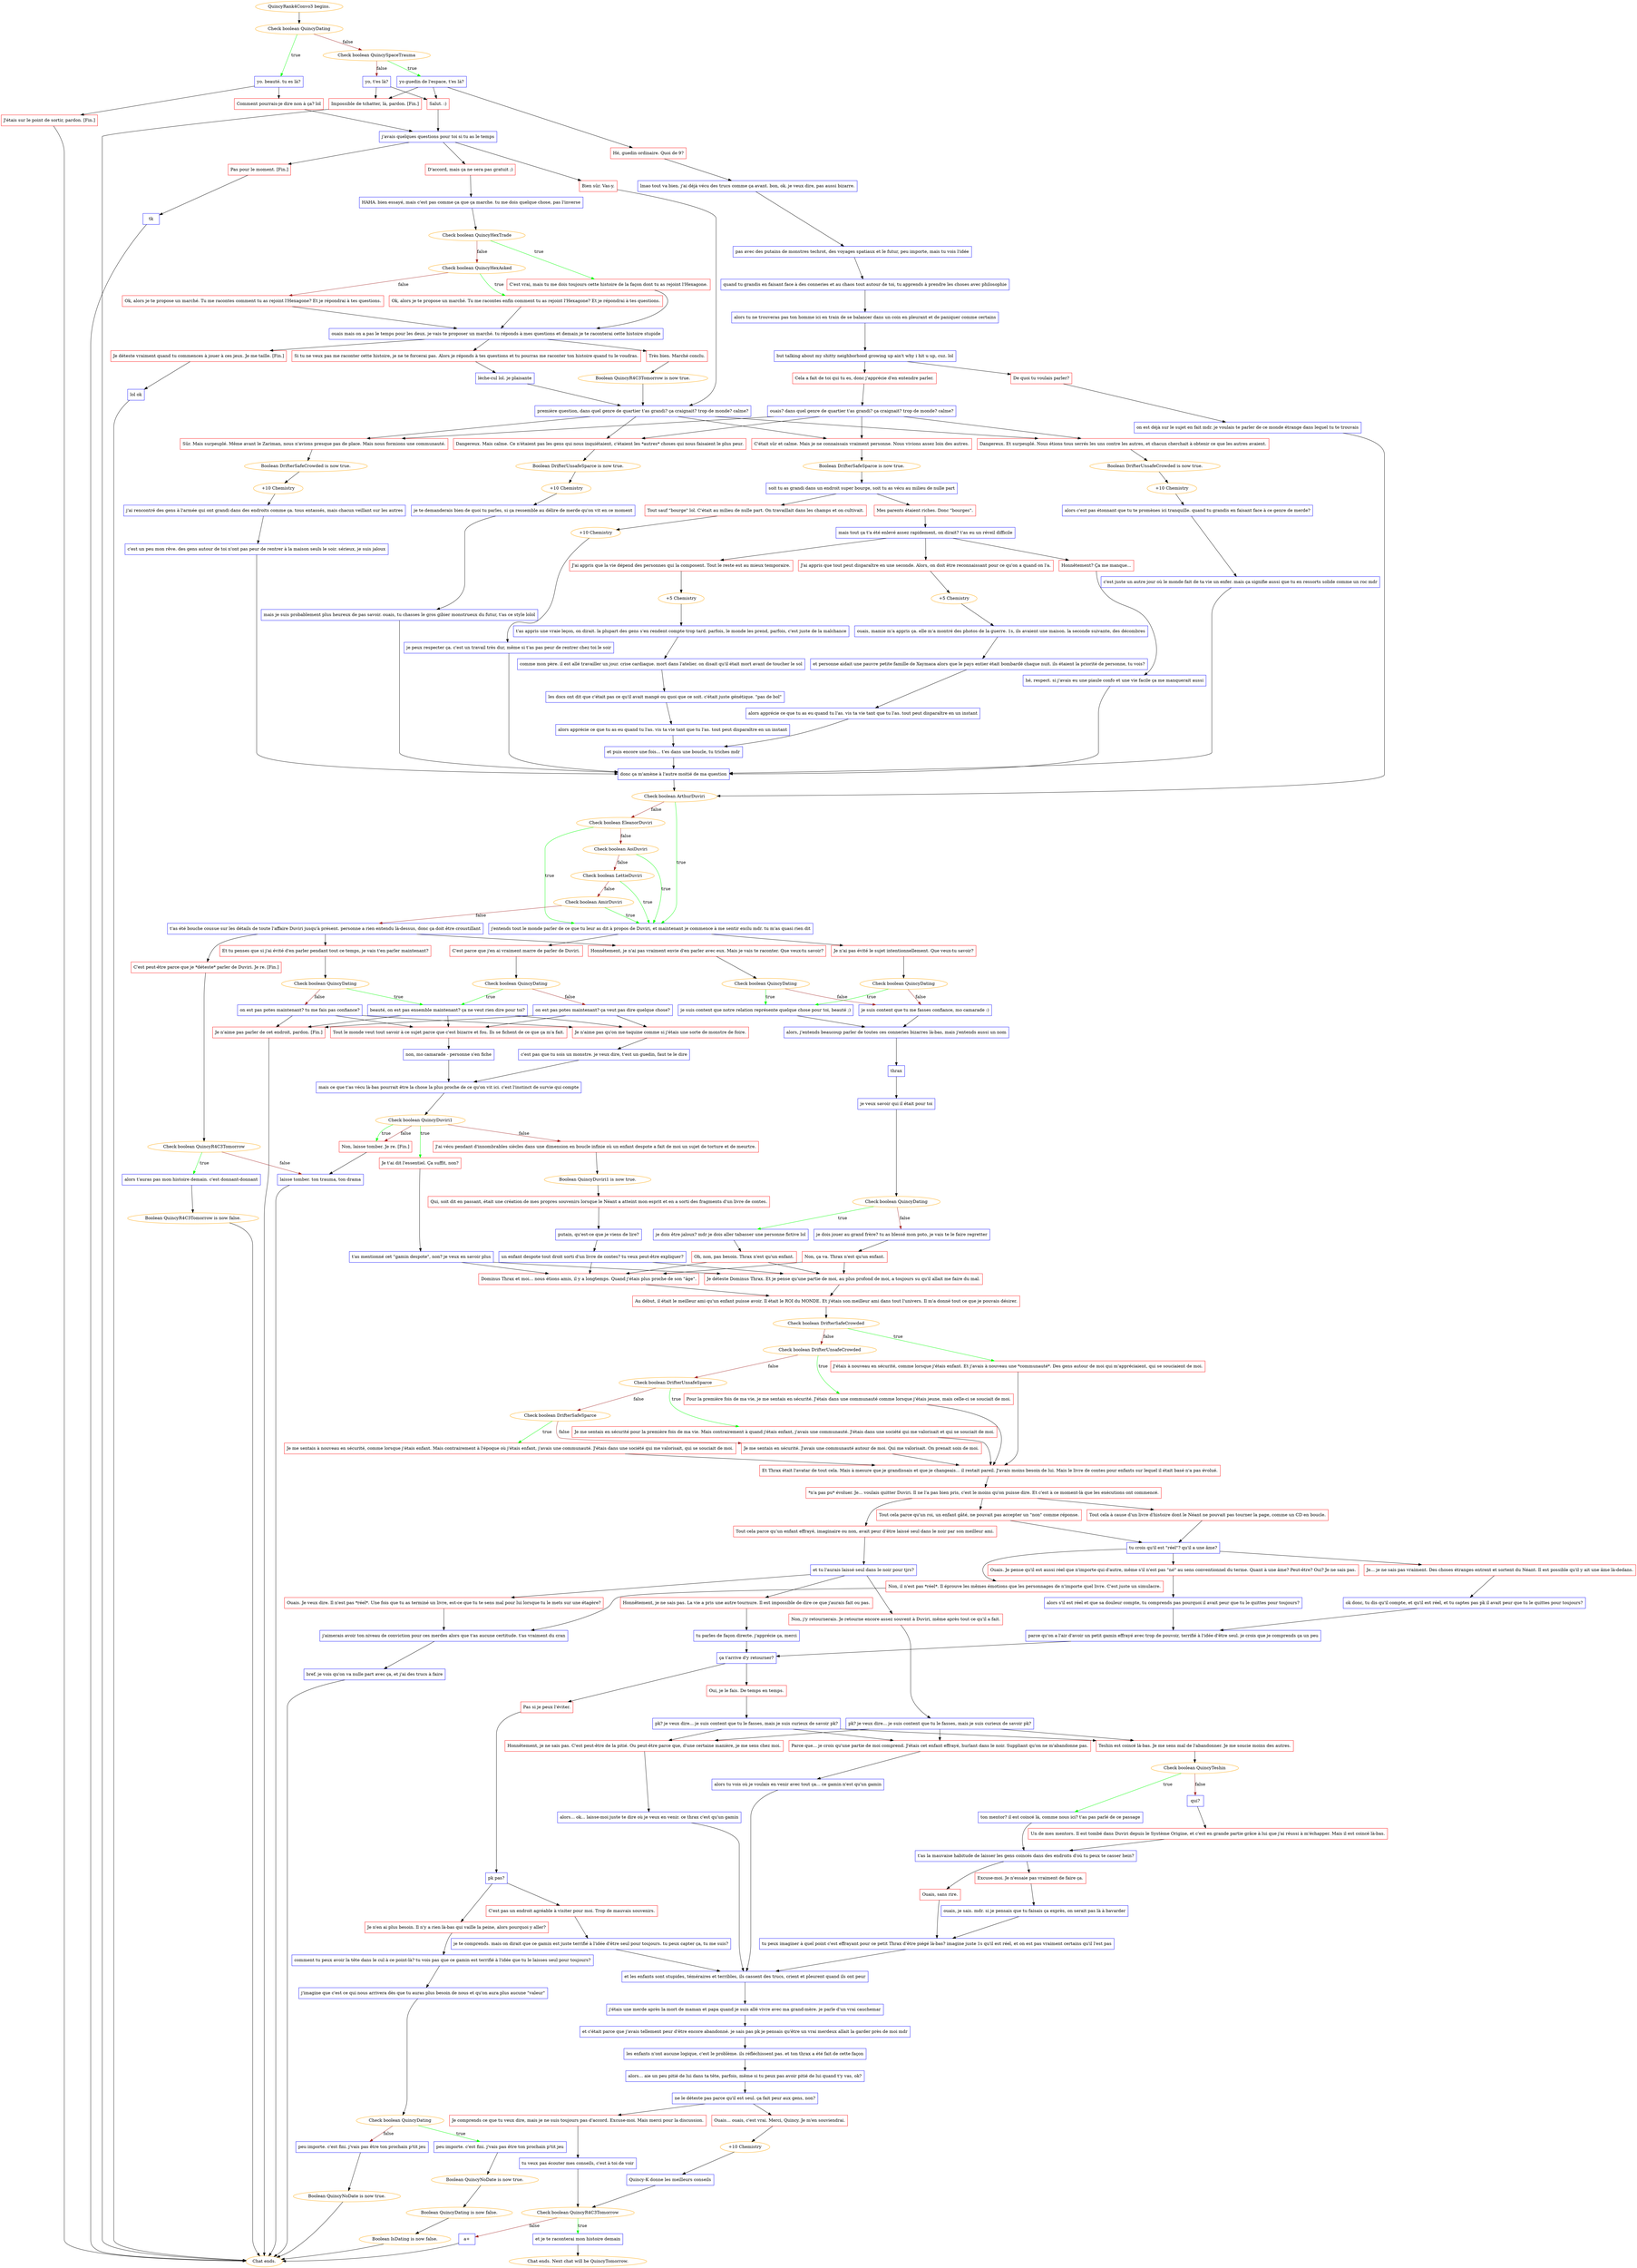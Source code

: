 digraph {
	"QuincyRank4Convo3 begins." [color=orange];
		"QuincyRank4Convo3 begins." -> j1110621203;
	j1110621203 [label="Check boolean QuincyDating",color=orange];
		j1110621203 -> j1518692019 [label=true,color=green];
		j1110621203 -> j1696378742 [label=false,color=brown];
	j1518692019 [label="yo. beauté. tu es là?",shape=box,color=blue];
		j1518692019 -> j3055507633;
		j1518692019 -> j904243316;
	j1696378742 [label="Check boolean QuincySpaceTrauma",color=orange];
		j1696378742 -> j1532797087 [label=true,color=green];
		j1696378742 -> j2831636008 [label=false,color=brown];
	j3055507633 [label="Comment pourrais-je dire non à ça? lol",shape=box,color=red];
		j3055507633 -> j3963693502;
	j904243316 [label="J'étais sur le point de sortir, pardon. [Fin.]",shape=box,color=red];
		j904243316 -> "Chat ends.";
	j1532797087 [label="yo guedin de l'espace, t'es là?",shape=box,color=blue];
		j1532797087 -> j2216526496;
		j1532797087 -> j2601069463;
		j1532797087 -> j588225590;
	j2831636008 [label="yo, t'es là?",shape=box,color=blue];
		j2831636008 -> j2601069463;
		j2831636008 -> j588225590;
	j3963693502 [label="j'avais quelques questions pour toi si tu as le temps",shape=box,color=blue];
		j3963693502 -> j907771746;
		j3963693502 -> j1975906803;
		j3963693502 -> j3763914619;
	"Chat ends." [color=orange];
	j2216526496 [label="Hé, guedin ordinaire. Quoi de 9?",shape=box,color=red];
		j2216526496 -> j3031683928;
	j2601069463 [label="Salut. :)",shape=box,color=red];
		j2601069463 -> j3963693502;
	j588225590 [label="Impossible de tchatter, là, pardon. [Fin.]",shape=box,color=red];
		j588225590 -> "Chat ends.";
	j907771746 [label="Bien sûr. Vas-y.",shape=box,color=red];
		j907771746 -> j3043433749;
	j1975906803 [label="D'accord, mais ça ne sera pas gratuit ;)",shape=box,color=red];
		j1975906803 -> j531398857;
	j3763914619 [label="Pas pour le moment. [Fin.]",shape=box,color=red];
		j3763914619 -> j661184313;
	j3031683928 [label="lmao tout va bien. j'ai déjà vécu des trucs comme ça avant. bon, ok. je veux dire, pas aussi bizarre.",shape=box,color=blue];
		j3031683928 -> j1646582225;
	j3043433749 [label="première question, dans quel genre de quartier t'as grandi? ça craignait? trop de monde? calme?",shape=box,color=blue];
		j3043433749 -> j1827242741;
		j3043433749 -> j3327976788;
		j3043433749 -> j2139777630;
		j3043433749 -> j2399882910;
	j531398857 [label="HAHA. bien essayé, mais c'est pas comme ça que ça marche. tu me dois quelque chose, pas l'inverse",shape=box,color=blue];
		j531398857 -> j3044209487;
	j661184313 [label="tk",shape=box,color=blue];
		j661184313 -> "Chat ends.";
	j1646582225 [label="pas avec des putains de monstres techrot, des voyages spatiaux et le futur, peu importe, mais tu vois l'idée",shape=box,color=blue];
		j1646582225 -> j921439824;
	j1827242741 [label="Sûr. Mais surpeuplé. Même avant le Zariman, nous n'avions presque pas de place. Mais nous formions une communauté.",shape=box,color=red];
		j1827242741 -> j3254354845;
	j3327976788 [label="Dangereux. Et surpeuplé. Nous étions tous serrés les uns contre les autres, et chacun cherchait à obtenir ce que les autres avaient.",shape=box,color=red];
		j3327976788 -> j1539824514;
	j2139777630 [label="Dangereux. Mais calme. Ce n'étaient pas les gens qui nous inquiétaient, c'étaient les *autres* choses qui nous faisaient le plus peur.",shape=box,color=red];
		j2139777630 -> j390646581;
	j2399882910 [label="C'était sûr et calme. Mais je ne connaissais vraiment personne. Nous vivions assez loin des autres.",shape=box,color=red];
		j2399882910 -> j4098132848;
	j3044209487 [label="Check boolean QuincyHexTrade",color=orange];
		j3044209487 -> j2039327236 [label=true,color=green];
		j3044209487 -> j2949866697 [label=false,color=brown];
	j921439824 [label="quand tu grandis en faisant face à des conneries et au chaos tout autour de toi, tu apprends à prendre les choses avec philosophie",shape=box,color=blue];
		j921439824 -> j1879345544;
	j3254354845 [label="Boolean DrifterSafeCrowded is now true.",color=orange];
		j3254354845 -> j1060688635;
	j1539824514 [label="Boolean DrifterUnsafeCrowded is now true.",color=orange];
		j1539824514 -> j502878605;
	j390646581 [label="Boolean DrifterUnsafeSparce is now true.",color=orange];
		j390646581 -> j683282608;
	j4098132848 [label="Boolean DrifterSafeSparce is now true.",color=orange];
		j4098132848 -> j1716855781;
	j2039327236 [label="C'est vrai, mais tu me dois toujours cette histoire de la façon dont tu as rejoint l'Hexagone.",shape=box,color=red];
		j2039327236 -> j3966757041;
	j2949866697 [label="Check boolean QuincyHexAsked",color=orange];
		j2949866697 -> j3385239898 [label=true,color=green];
		j2949866697 -> j1287980690 [label=false,color=brown];
	j1879345544 [label="alors tu ne trouveras pas ton homme ici en train de se balancer dans un coin en pleurant et de paniquer comme certains",shape=box,color=blue];
		j1879345544 -> j3789167958;
	j1060688635 [label="+10 Chemistry",color=orange];
		j1060688635 -> j694950728;
	j502878605 [label="+10 Chemistry",color=orange];
		j502878605 -> j2912881614;
	j683282608 [label="+10 Chemistry",color=orange];
		j683282608 -> j1691530677;
	j1716855781 [label="soit tu as grandi dans un endroit super bourge, soit tu as vécu au milieu de nulle part",shape=box,color=blue];
		j1716855781 -> j632577462;
		j1716855781 -> j661418259;
	j3966757041 [label="ouais mais on a pas le temps pour les deux. je vais te proposer un marché. tu réponds à mes questions et demain je te raconterai cette histoire stupide",shape=box,color=blue];
		j3966757041 -> j3883796330;
		j3966757041 -> j2739019569;
		j3966757041 -> j337710635;
	j3385239898 [label="Ok, alors je te propose un marché. Tu me racontes enfin comment tu as rejoint l'Hexagone? Et je répondrai à tes questions.",shape=box,color=red];
		j3385239898 -> j3966757041;
	j1287980690 [label="Ok, alors je te propose un marché. Tu me racontes comment tu as rejoint l'Hexagone? Et je répondrai à tes questions.",shape=box,color=red];
		j1287980690 -> j3966757041;
	j3789167958 [label="but talking about my shitty neighborhood growing up ain't why i hit u up, cuz. lol",shape=box,color=blue];
		j3789167958 -> j836338807;
		j3789167958 -> j2970101784;
	j694950728 [label="j'ai rencontré des gens à l'armée qui ont grandi dans des endroits comme ça. tous entassés, mais chacun veillant sur les autres",shape=box,color=blue];
		j694950728 -> j4149951461;
	j2912881614 [label="alors c'est pas étonnant que tu te promènes ici tranquille. quand tu grandis en faisant face à ce genre de merde?",shape=box,color=blue];
		j2912881614 -> j3458690887;
	j1691530677 [label="je te demanderais bien de quoi tu parles, si ça ressemble au délire de merde qu'on vit en ce moment",shape=box,color=blue];
		j1691530677 -> j4013793975;
	j632577462 [label="Tout sauf \"bourge\" lol. C'était au milieu de nulle part. On travaillait dans les champs et on cultivait.",shape=box,color=red];
		j632577462 -> j605180791;
	j661418259 [label="Mes parents étaient riches. Donc \"bourges\".",shape=box,color=red];
		j661418259 -> j1297651910;
	j3883796330 [label="Très bien. Marché conclu.",shape=box,color=red];
		j3883796330 -> j18641072;
	j2739019569 [label="Si tu ne veux pas me raconter cette histoire, je ne te forcerai pas. Alors je réponds à tes questions et tu pourras me raconter ton histoire quand tu le voudras.",shape=box,color=red];
		j2739019569 -> j1960619882;
	j337710635 [label="Je déteste vraiment quand tu commences à jouer à ces jeux. Je me taille. [Fin.]",shape=box,color=red];
		j337710635 -> j961741868;
	j836338807 [label="De quoi tu voulais parler?",shape=box,color=red];
		j836338807 -> j4026565728;
	j2970101784 [label="Cela a fait de toi qui tu es, donc j'apprécie d'en entendre parler.",shape=box,color=red];
		j2970101784 -> j479232638;
	j4149951461 [label="c'est un peu mon rêve. des gens autour de toi n'ont pas peur de rentrer à la maison seuls le soir. sérieux, je suis jaloux",shape=box,color=blue];
		j4149951461 -> j1411403390;
	j3458690887 [label="c'est juste un autre jour où le monde fait de ta vie un enfer. mais ça signifie aussi que tu en ressorts solide comme un roc mdr",shape=box,color=blue];
		j3458690887 -> j1411403390;
	j4013793975 [label="mais je suis probablement plus heureux de pas savoir. ouais, tu chasses le gros gibier monstrueux du futur, t'as ce style lolol",shape=box,color=blue];
		j4013793975 -> j1411403390;
	j605180791 [label="+10 Chemistry",color=orange];
		j605180791 -> j1848640956;
	j1297651910 [label="mais tout ça t'a été enlevé assez rapidement, on dirait? t'as eu un réveil difficile",shape=box,color=blue];
		j1297651910 -> j1403119876;
		j1297651910 -> j3775390122;
		j1297651910 -> j3263588885;
	j18641072 [label="Boolean QuincyR4C3Tomorrow is now true.",color=orange];
		j18641072 -> j3043433749;
	j1960619882 [label="lèche-cul lol. je plaisante",shape=box,color=blue];
		j1960619882 -> j3043433749;
	j961741868 [label="lol ok",shape=box,color=blue];
		j961741868 -> "Chat ends.";
	j4026565728 [label="on est déjà sur le sujet en fait mdr. je voulais te parler de ce monde étrange dans lequel tu te trouvais",shape=box,color=blue];
		j4026565728 -> j3208860544;
	j479232638 [label="ouais? dans quel genre de quartier t'as grandi? ça craignait? trop de monde? calme?",shape=box,color=blue];
		j479232638 -> j1827242741;
		j479232638 -> j3327976788;
		j479232638 -> j2139777630;
		j479232638 -> j2399882910;
	j1411403390 [label="donc ça m'amène à l'autre moitié de ma question",shape=box,color=blue];
		j1411403390 -> j3208860544;
	j1848640956 [label="je peux respecter ça. c'est un travail très dur, même si t'as pas peur de rentrer chez toi le soir",shape=box,color=blue];
		j1848640956 -> j1411403390;
	j1403119876 [label="Honnêtement? Ça me manque...",shape=box,color=red];
		j1403119876 -> j3582415744;
	j3775390122 [label="J'ai appris que tout peut disparaître en une seconde. Alors, on doit être reconnaissant pour ce qu'on a quand on l'a.",shape=box,color=red];
		j3775390122 -> j3283647375;
	j3263588885 [label="J'ai appris que la vie dépend des personnes qui la composent. Tout le reste est au mieux temporaire.",shape=box,color=red];
		j3263588885 -> j1611804581;
	j3208860544 [label="Check boolean ArthurDuviri",color=orange];
		j3208860544 -> j895296375 [label=true,color=green];
		j3208860544 -> j2662897944 [label=false,color=brown];
	j3582415744 [label="hé, respect. si j'avais eu une piaule confo et une vie facile ça me manquerait aussi",shape=box,color=blue];
		j3582415744 -> j1411403390;
	j3283647375 [label="+5 Chemistry",color=orange];
		j3283647375 -> j2391306948;
	j1611804581 [label="+5 Chemistry",color=orange];
		j1611804581 -> j1207329495;
	j895296375 [label="j'entends tout le monde parler de ce que tu leur as dit à propos de Duviri, et maintenant je commence à me sentir exclu mdr. tu m'as quasi rien dit",shape=box,color=blue];
		j895296375 -> j1265782573;
		j895296375 -> j2853114902;
	j2662897944 [label="Check boolean EleanorDuviri",color=orange];
		j2662897944 -> j895296375 [label=true,color=green];
		j2662897944 -> j1761927700 [label=false,color=brown];
	j2391306948 [label="ouais, mamie m'a appris ça. elle m'a montré des photos de la guerre. 1s, ils avaient une maison. la seconde suivante, des décombres",shape=box,color=blue];
		j2391306948 -> j3883446263;
	j1207329495 [label="t'as appris une vraie leçon, on dirait. la plupart des gens s'en rendent compte trop tard. parfois, le monde les prend, parfois, c'est juste de la malchance",shape=box,color=blue];
		j1207329495 -> j3762178634;
	j1265782573 [label="Je n'ai pas évité le sujet intentionnellement. Que veux-tu savoir?",shape=box,color=red];
		j1265782573 -> j4028258358;
	j2853114902 [label="C'est parce que j'en ai vraiment marre de parler de Duviri.",shape=box,color=red];
		j2853114902 -> j3251882892;
	j1761927700 [label="Check boolean AoiDuviri",color=orange];
		j1761927700 -> j895296375 [label=true,color=green];
		j1761927700 -> j2107879448 [label=false,color=brown];
	j3883446263 [label="et personne aidait une pauvre petite famille de Xaymaca alors que le pays entier était bombardé chaque nuit. ils étaient la priorité de personne, tu vois?",shape=box,color=blue];
		j3883446263 -> j4199413037;
	j3762178634 [label="comme mon père. il est allé travailler un jour. crise cardiaque. mort dans l'atelier. on disait qu'il était mort avant de toucher le sol",shape=box,color=blue];
		j3762178634 -> j2942722835;
	j4028258358 [label="Check boolean QuincyDating",color=orange];
		j4028258358 -> j2901379791 [label=true,color=green];
		j4028258358 -> j3871501378 [label=false,color=brown];
	j3251882892 [label="Check boolean QuincyDating",color=orange];
		j3251882892 -> j3617647600 [label=true,color=green];
		j3251882892 -> j1656212623 [label=false,color=brown];
	j2107879448 [label="Check boolean LettieDuviri",color=orange];
		j2107879448 -> j895296375 [label=true,color=green];
		j2107879448 -> j22861446 [label=false,color=brown];
	j4199413037 [label="alors apprécie ce que tu as eu quand tu l'as. vis ta vie tant que tu l'as. tout peut disparaître en un instant",shape=box,color=blue];
		j4199413037 -> j1647353689;
	j2942722835 [label="les docs ont dit que c'était pas ce qu'il avait mangé ou quoi que ce soit. c'était juste génétique. \"pas de bol\"",shape=box,color=blue];
		j2942722835 -> j336996541;
	j2901379791 [label="je suis content que notre relation représente quelque chose pour toi, beauté ;)",shape=box,color=blue];
		j2901379791 -> j3838921083;
	j3871501378 [label="je suis content que tu me fasses confiance, mo camarade :)",shape=box,color=blue];
		j3871501378 -> j3838921083;
	j3617647600 [label="beauté, on est pas ensemble maintenant? ça ne veut rien dire pour toi?",shape=box,color=blue];
		j3617647600 -> j3446819103;
		j3617647600 -> j78646484;
		j3617647600 -> j3917144771;
	j1656212623 [label="on est pas potes maintenant? ça veut pas dire quelque chose?",shape=box,color=blue];
		j1656212623 -> j3446819103;
		j1656212623 -> j78646484;
		j1656212623 -> j3917144771;
	j22861446 [label="Check boolean AmirDuviri",color=orange];
		j22861446 -> j895296375 [label=true,color=green];
		j22861446 -> j4280688215 [label=false,color=brown];
	j1647353689 [label="et puis encore une fois... t'es dans une boucle, tu triches mdr",shape=box,color=blue];
		j1647353689 -> j1411403390;
	j336996541 [label="alors apprécie ce que tu as eu quand tu l'as. vis ta vie tant que tu l'as. tout peut disparaître en un instant",shape=box,color=blue];
		j336996541 -> j1647353689;
	j3838921083 [label="alors, j'entends beaucoup parler de toutes ces conneries bizarres là-bas, mais j'entends aussi un nom",shape=box,color=blue];
		j3838921083 -> j3289834737;
	j3446819103 [label="Tout le monde veut tout savoir à ce sujet parce que c'est bizarre et fou. Ils se fichent de ce que ça m'a fait.",shape=box,color=red];
		j3446819103 -> j543079231;
	j78646484 [label="Je n'aime pas qu'on me taquine comme si j'étais une sorte de monstre de foire.",shape=box,color=red];
		j78646484 -> j3883563589;
	j3917144771 [label="Je n'aime pas parler de cet endroit, pardon. [Fin.]",shape=box,color=red];
		j3917144771 -> "Chat ends.";
	j4280688215 [label="t'as été bouche cousue sur les détails de toute l'affaire Duviri jusqu'à présent. personne a rien entendu là-dessus, donc ça doit être croustillant",shape=box,color=blue];
		j4280688215 -> j3888924896;
		j4280688215 -> j3682545788;
		j4280688215 -> j1518625908;
	j3289834737 [label="thrax",shape=box,color=blue];
		j3289834737 -> j1425171513;
	j543079231 [label="non, mo camarade - personne s'en fiche",shape=box,color=blue];
		j543079231 -> j4054205945;
	j3883563589 [label="c'est pas que tu sois un monstre. je veux dire, t'est un guedin, faut te le dire",shape=box,color=blue];
		j3883563589 -> j4054205945;
	j3888924896 [label="Honnêtement, je n'ai pas vraiment envie d'en parler avec eux. Mais je vais te raconter. Que veux-tu savoir?",shape=box,color=red];
		j3888924896 -> j4054018249;
	j3682545788 [label="Et tu penses que si j'ai évité d'en parler pendant tout ce temps, je vais t'en parler maintenant?",shape=box,color=red];
		j3682545788 -> j980219118;
	j1518625908 [label="C'est peut-être parce que je *déteste* parler de Duviri. Je re. [Fin.]",shape=box,color=red];
		j1518625908 -> j1924226695;
	j1425171513 [label="je veux savoir qui il était pour toi",shape=box,color=blue];
		j1425171513 -> j3202204897;
	j4054205945 [label="mais ce que t'as vécu là-bas pourrait être la chose la plus proche de ce qu'on vit ici. c'est l'instinct de survie qui compte",shape=box,color=blue];
		j4054205945 -> j1122336832;
	j4054018249 [label="Check boolean QuincyDating",color=orange];
		j4054018249 -> j2901379791 [label=true,color=green];
		j4054018249 -> j3871501378 [label=false,color=brown];
	j980219118 [label="Check boolean QuincyDating",color=orange];
		j980219118 -> j3617647600 [label=true,color=green];
		j980219118 -> j3237881202 [label=false,color=brown];
	j1924226695 [label="Check boolean QuincyR4C3Tomorrow",color=orange];
		j1924226695 -> j2438868804 [label=true,color=green];
		j1924226695 -> j1326961376 [label=false,color=brown];
	j3202204897 [label="Check boolean QuincyDating",color=orange];
		j3202204897 -> j4078176720 [label=true,color=green];
		j3202204897 -> j1550567183 [label=false,color=brown];
	j1122336832 [label="Check boolean QuincyDuviri1",color=orange];
		j1122336832 -> j2499421710 [label=true,color=green];
		j1122336832 -> j1635806733 [label=true,color=green];
		j1122336832 -> j2928100555 [label=false,color=brown];
		j1122336832 -> j1635806733 [label=false,color=brown];
	j3237881202 [label="on est pas potes maintenant? tu me fais pas confiance?",shape=box,color=blue];
		j3237881202 -> j3446819103;
		j3237881202 -> j78646484;
		j3237881202 -> j3917144771;
	j2438868804 [label="alors t'auras pas mon histoire demain. c'est donnant-donnant",shape=box,color=blue];
		j2438868804 -> j6393619;
	j1326961376 [label="laisse tomber. ton trauma, ton drama",shape=box,color=blue];
		j1326961376 -> "Chat ends.";
	j4078176720 [label="je dois être jaloux? mdr je dois aller tabasser une personne fictive lol",shape=box,color=blue];
		j4078176720 -> j4162423211;
	j1550567183 [label="je dois jouer au grand frère? tu as blessé mon poto, je vais te le faire regretter",shape=box,color=blue];
		j1550567183 -> j487879644;
	j2499421710 [label="Je t'ai dit l'essentiel. Ça suffit, non?",shape=box,color=red];
		j2499421710 -> j2076646252;
	j1635806733 [label="Non, laisse tomber. Je re. [Fin.]",shape=box,color=red];
		j1635806733 -> j1326961376;
	j2928100555 [label="J'ai vécu pendant d'innombrables siècles dans une dimension en boucle infinie où un enfant despote a fait de moi un sujet de torture et de meurtre.",shape=box,color=red];
		j2928100555 -> j834176827;
	j6393619 [label="Boolean QuincyR4C3Tomorrow is now false.",color=orange];
		j6393619 -> "Chat ends.";
	j4162423211 [label="Oh, non, pas besoin. Thrax n'est qu'un enfant.",shape=box,color=red];
		j4162423211 -> j2076878684;
		j4162423211 -> j2018556187;
	j487879644 [label="Non, ça va. Thrax n'est qu'un enfant.",shape=box,color=red];
		j487879644 -> j2018556187;
		j487879644 -> j2076878684;
	j2076646252 [label="t'as mentionné cet \"gamin despote\", non? je veux en savoir plus",shape=box,color=blue];
		j2076646252 -> j2018556187;
		j2076646252 -> j2076878684;
	j834176827 [label="Boolean QuincyDuviri1 is now true.",color=orange];
		j834176827 -> j1354757047;
	j2076878684 [label="Je déteste Dominus Thrax. Et je pense qu'une partie de moi, au plus profond de moi, a toujours su qu'il allait me faire du mal.",shape=box,color=red];
		j2076878684 -> j1650957999;
	j2018556187 [label="Dominus Thrax et moi... nous étions amis, il y a longtemps. Quand j'étais plus proche de son \"âge\".",shape=box,color=red];
		j2018556187 -> j1650957999;
	j1354757047 [label="Qui, soit dit en passant, était une création de mes propres souvenirs lorsque le Néant a atteint mon esprit et en a sorti des fragments d'un livre de contes.",shape=box,color=red];
		j1354757047 -> j1948921766;
	j1650957999 [label="Au début, il était le meilleur ami qu'un enfant puisse avoir. Il était le ROI du MONDE. Et j'étais son meilleur ami dans tout l'univers. Il m'a donné tout ce que je pouvais désirer.",shape=box,color=red];
		j1650957999 -> j2715939018;
	j1948921766 [label="putain, qu'est-ce que je viens de lire?",shape=box,color=blue];
		j1948921766 -> j2387694910;
	j2715939018 [label="Check boolean DrifterSafeCrowded",color=orange];
		j2715939018 -> j825376132 [label=true,color=green];
		j2715939018 -> j1465014573 [label=false,color=brown];
	j2387694910 [label="un enfant despote tout droit sorti d'un livre de contes? tu veux peut-être expliquer?",shape=box,color=blue];
		j2387694910 -> j2018556187;
		j2387694910 -> j2076878684;
	j825376132 [label="J'étais à nouveau en sécurité, comme lorsque j'étais enfant. Et j'avais à nouveau une *communauté*. Des gens autour de moi qui m'appréciaient, qui se souciaient de moi.",shape=box,color=red];
		j825376132 -> j3837085653;
	j1465014573 [label="Check boolean DrifterUnsafeCrowded",color=orange];
		j1465014573 -> j1959147898 [label=true,color=green];
		j1465014573 -> j2277290406 [label=false,color=brown];
	j3837085653 [label="Et Thrax était l'avatar de tout cela. Mais à mesure que je grandissais et que je changeais... il restait pareil. J'avais moins besoin de lui. Mais le livre de contes pour enfants sur lequel il était basé n'a pas évolué.",shape=box,color=red];
		j3837085653 -> j129224272;
	j1959147898 [label="Pour la première fois de ma vie, je me sentais en sécurité. J'étais dans une communauté comme lorsque j'étais jeune, mais celle-ci se souciait de moi.",shape=box,color=red];
		j1959147898 -> j3837085653;
	j2277290406 [label="Check boolean DrifterUnsafeSparce",color=orange];
		j2277290406 -> j4207632249 [label=true,color=green];
		j2277290406 -> j3538777462 [label=false,color=brown];
	j129224272 [label="*n'a pas pu* évoluer. Je... voulais quitter Duviri. Il ne l'a pas bien pris, c'est le moins qu'on puisse dire. Et c'est à ce moment-là que les exécutions ont commencé.",shape=box,color=red];
		j129224272 -> j3122737555;
		j129224272 -> j1950515557;
		j129224272 -> j3204202674;
	j4207632249 [label="Je me sentais en sécurité pour la première fois de ma vie. Mais contrairement à quand j'étais enfant, j'avais une communauté. J'étais dans une société qui me valorisait et qui se souciait de moi.",shape=box,color=red];
		j4207632249 -> j3837085653;
	j3538777462 [label="Check boolean DrifterSafeSparce",color=orange];
		j3538777462 -> j1744813919 [label=true,color=green];
		j3538777462 -> j379908262 [label=false,color=brown];
	j3122737555 [label="Tout cela parce qu'un roi, un enfant gâté, ne pouvait pas accepter un \"non\" comme réponse.",shape=box,color=red];
		j3122737555 -> j3824880521;
	j1950515557 [label="Tout cela à cause d'un livre d'histoire dont le Néant ne pouvait pas tourner la page, comme un CD en boucle.",shape=box,color=red];
		j1950515557 -> j3824880521;
	j3204202674 [label="Tout cela parce qu’un enfant effrayé, imaginaire ou non, avait peur d’être laissé seul dans le noir par son meilleur ami.",shape=box,color=red];
		j3204202674 -> j3079716511;
	j1744813919 [label="Je me sentais à nouveau en sécurité, comme lorsque j'étais enfant. Mais contrairement à l'époque où j'étais enfant, j'avais une communauté. J'étais dans une société qui me valorisait, qui se souciait de moi.",shape=box,color=red];
		j1744813919 -> j3837085653;
	j379908262 [label="Je me sentais en sécurité. J'avais une communauté autour de moi. Qui me valorisait. On prenait soin de moi.",shape=box,color=red];
		j379908262 -> j3837085653;
	j3824880521 [label="tu crois qu'il est \"réel\"? qu'il a une âme?",shape=box,color=blue];
		j3824880521 -> j211521650;
		j3824880521 -> j2846552496;
		j3824880521 -> j2387003970;
	j3079716511 [label="et tu l'aurais laissé seul dans le noir pour tjrs?",shape=box,color=blue];
		j3079716511 -> j2069151070;
		j3079716511 -> j1556499507;
		j3079716511 -> j3596028519;
	j211521650 [label="Ouais. Je pense qu'il est aussi réel que n'importe qui d'autre, même s'il n'est pas \"né\" au sens conventionnel du terme. Quant à une âme? Peut-être? Oui? Je ne sais pas.",shape=box,color=red];
		j211521650 -> j830965982;
	j2846552496 [label="Je... je ne sais pas vraiment. Des choses étranges entrent et sortent du Néant. Il est possible qu'il y ait une âme là-dedans.",shape=box,color=red];
		j2846552496 -> j2407706755;
	j2387003970 [label="Non, il n'est pas *réel*. Il éprouve les mêmes émotions que les personnages de n'importe quel livre. C'est juste un simulacre.",shape=box,color=red];
		j2387003970 -> j1513914720;
	j2069151070 [label="Non, j'y retournerais. Je retourne encore assez souvent à Duviri, même après tout ce qu'il a fait.",shape=box,color=red];
		j2069151070 -> j1490321159;
	j1556499507 [label="Ouais. Je veux dire. Il n'est pas *réel*. Une fois que tu as terminé un livre, est-ce que tu te sens mal pour lui lorsque tu le mets sur une étagère?",shape=box,color=red];
		j1556499507 -> j1513914720;
	j3596028519 [label="Honnêtement, je ne sais pas. La vie a pris une autre tournure. Il est impossible de dire ce que j'aurais fait ou pas.",shape=box,color=red];
		j3596028519 -> j447146034;
	j830965982 [label="alors s'il est réel et que sa douleur compte, tu comprends pas pourquoi il avait peur que tu le quittes pour toujours?",shape=box,color=blue];
		j830965982 -> j273566195;
	j2407706755 [label="ok donc, tu dis qu'il compte, et qu'il est réel, et tu captes pas pk il avait peur que tu le quittes pour toujours?",shape=box,color=blue];
		j2407706755 -> j273566195;
	j1513914720 [label="j'aimerais avoir ton niveau de conviction pour ces merdes alors que t'as aucune certitude. t'as vraiment du cran",shape=box,color=blue];
		j1513914720 -> j1715771926;
	j1490321159 [label="pk? je veux dire... je suis content que tu le fasses, mais je suis curieux de savoir pk?",shape=box,color=blue];
		j1490321159 -> j1652271495;
		j1490321159 -> j1084444335;
		j1490321159 -> j3047385801;
	j447146034 [label="tu parles de façon directe. j'apprécie ça, merci",shape=box,color=blue];
		j447146034 -> j2877989258;
	j273566195 [label="parce qu'on a l'air d'avoir un petit gamin effrayé avec trop de pouvoir, terrifié à l'idée d'être seul. je crois que je comprends ça un peu",shape=box,color=blue];
		j273566195 -> j2877989258;
	j1715771926 [label="bref. je vois qu'on va nulle part avec ça, et j'ai des trucs à faire",shape=box,color=blue];
		j1715771926 -> "Chat ends.";
	j1652271495 [label="Parce que... je crois qu'une partie de moi comprend. J'étais cet enfant effrayé, hurlant dans le noir. Suppliant qu'on ne m'abandonne pas.",shape=box,color=red];
		j1652271495 -> j1937601196;
	j1084444335 [label="Honnêtement, je ne sais pas. C'est peut-être de la pitié. Ou peut-être parce que, d'une certaine manière, je me sens chez moi.",shape=box,color=red];
		j1084444335 -> j3853181434;
	j3047385801 [label="Teshin est coincé là-bas. Je me sens mal de l'abandonner. Je me soucie moins des autres.",shape=box,color=red];
		j3047385801 -> j2789022856;
	j2877989258 [label="ça t'arrive d'y retourner?",shape=box,color=blue];
		j2877989258 -> j3948734891;
		j2877989258 -> j2003573840;
	j1937601196 [label="alors tu vois où je voulais en venir avec tout ça... ce gamin n'est qu'un gamin",shape=box,color=blue];
		j1937601196 -> j346515262;
	j3853181434 [label="alors... ok... laisse-moi juste te dire où je veux en venir. ce thrax c'est qu'un gamin",shape=box,color=blue];
		j3853181434 -> j346515262;
	j2789022856 [label="Check boolean QuincyTeshin",color=orange];
		j2789022856 -> j402009606 [label=true,color=green];
		j2789022856 -> j473036907 [label=false,color=brown];
	j3948734891 [label="Oui, je le fais. De temps en temps.",shape=box,color=red];
		j3948734891 -> j3327025076;
	j2003573840 [label="Pas si je peux l'éviter.",shape=box,color=red];
		j2003573840 -> j2330388832;
	j346515262 [label="et les enfants sont stupides, téméraires et terribles, ils cassent des trucs, crient et pleurent quand ils ont peur",shape=box,color=blue];
		j346515262 -> j3682092027;
	j402009606 [label="ton mentor? il est coincé là, comme nous ici? t'as pas parlé de ce passage",shape=box,color=blue];
		j402009606 -> j1179485807;
	j473036907 [label="qui?",shape=box,color=blue];
		j473036907 -> j4047613709;
	j3327025076 [label="pk? je veux dire... je suis content que tu le fasses, mais je suis curieux de savoir pk?",shape=box,color=blue];
		j3327025076 -> j3047385801;
		j3327025076 -> j1652271495;
		j3327025076 -> j1084444335;
	j2330388832 [label="pk pas?",shape=box,color=blue];
		j2330388832 -> j2232118395;
		j2330388832 -> j1508291040;
	j3682092027 [label="j'étais une merde après la mort de maman et papa quand je suis allé vivre avec ma grand-mère. je parle d'un vrai cauchemar",shape=box,color=blue];
		j3682092027 -> j2936174253;
	j1179485807 [label="t'as la mauvaise habitude de laisser les gens coincés dans des endroits d'où tu peux te casser hein?",shape=box,color=blue];
		j1179485807 -> j171298684;
		j1179485807 -> j762932355;
	j4047613709 [label="Un de mes mentors. Il est tombé dans Duviri depuis le Système Origine, et c'est en grande partie grâce à lui que j'ai réussi à m'échapper. Mais il est coincé là-bas.",shape=box,color=red];
		j4047613709 -> j1179485807;
	j2232118395 [label="C'est pas un endroit agréable à visiter pour moi. Trop de mauvais souvenirs.",shape=box,color=red];
		j2232118395 -> j2572830696;
	j1508291040 [label="Je n'en ai plus besoin. Il n'y a rien là-bas qui vaille la peine, alors pourquoi y aller?",shape=box,color=red];
		j1508291040 -> j1923521600;
	j2936174253 [label="et c'était parce que j'avais tellement peur d'être encore abandonné. je sais pas pk je pensais qu'être un vrai merdeux allait la garder près de moi mdr",shape=box,color=blue];
		j2936174253 -> j2364223100;
	j171298684 [label="Ouais, sans rire.",shape=box,color=red];
		j171298684 -> j2051328791;
	j762932355 [label="Excuse-moi. Je n'essaie pas vraiment de faire ça.",shape=box,color=red];
		j762932355 -> j819548064;
	j2572830696 [label="je te comprends. mais on dirait que ce gamin est juste terrifié à l'idée d'être seul pour toujours. tu peux capter ça, tu me suis?",shape=box,color=blue];
		j2572830696 -> j346515262;
	j1923521600 [label="comment tu peux avoir la tête dans le cul à ce point-là? tu vois pas que ce gamin est terrifié à l'idée que tu le laisses seul pour toujours?",shape=box,color=blue];
		j1923521600 -> j3218434632;
	j2364223100 [label="les enfants n'ont aucune logique, c'est le problème. ils réfléchissent pas. et ton thrax a été fait de cette façon",shape=box,color=blue];
		j2364223100 -> j136460601;
	j2051328791 [label="tu peux imaginer à quel point c'est effrayant pour ce petit Thrax d'être piégé là-bas? imagine juste 1s qu'il est réel, et on est pas vraiment certains qu'il l'est pas",shape=box,color=blue];
		j2051328791 -> j346515262;
	j819548064 [label="ouais, je sais. mdr. si je pensais que tu faisais ça exprès, on serait pas là à bavarder",shape=box,color=blue];
		j819548064 -> j2051328791;
	j3218434632 [label="j'imagine que c'est ce qui nous arrivera dès que tu auras plus besoin de nous et qu'on aura plus aucune \"valeur\"",shape=box,color=blue];
		j3218434632 -> j946669629;
	j136460601 [label="alors... aie un peu pitié de lui dans ta tête, parfois, même si tu peux pas avoir pitié de lui quand t'y vas, ok?",shape=box,color=blue];
		j136460601 -> j3865656937;
	j946669629 [label="Check boolean QuincyDating",color=orange];
		j946669629 -> j2453857366 [label=true,color=green];
		j946669629 -> j2715764059 [label=false,color=brown];
	j3865656937 [label="ne le déteste pas parce qu'il est seul. ça fait peur aux gens, non?",shape=box,color=blue];
		j3865656937 -> j874898130;
		j3865656937 -> j2258350313;
	j2453857366 [label="peu importe. c'est fini. j'vais pas être ton prochain p'tit jeu",shape=box,color=blue];
		j2453857366 -> j2319655028;
	j2715764059 [label="peu importe. c'est fini. j'vais pas être ton prochain p'tit jeu",shape=box,color=blue];
		j2715764059 -> j1862430602;
	j874898130 [label="Je comprends ce que tu veux dire, mais je ne suis toujours pas d'accord. Excuse-moi. Mais merci pour la discussion.",shape=box,color=red];
		j874898130 -> j3056342578;
	j2258350313 [label="Ouais... ouais, c'est vrai. Merci, Quincy. Je m'en souviendrai.",shape=box,color=red];
		j2258350313 -> j111716036;
	j2319655028 [label="Boolean QuincyNoDate is now true.",color=orange];
		j2319655028 -> j1884175600;
	j1862430602 [label="Boolean QuincyNoDate is now true.",color=orange];
		j1862430602 -> "Chat ends.";
	j3056342578 [label="tu veux pas écouter mes conseils, c'est à toi de voir",shape=box,color=blue];
		j3056342578 -> j1847547513;
	j111716036 [label="+10 Chemistry",color=orange];
		j111716036 -> j3185292235;
	j1884175600 [label="Boolean QuincyDating is now false.",color=orange];
		j1884175600 -> j1242024027;
	j1847547513 [label="Check boolean QuincyR4C3Tomorrow",color=orange];
		j1847547513 -> j3199362048 [label=true,color=green];
		j1847547513 -> j2218764600 [label=false,color=brown];
	j3185292235 [label="Quincy-K donne les meilleurs conseils",shape=box,color=blue];
		j3185292235 -> j1847547513;
	j1242024027 [label="Boolean IsDating is now false.",color=orange];
		j1242024027 -> "Chat ends.";
	j3199362048 [label="et je te raconterai mon histoire demain",shape=box,color=blue];
		j3199362048 -> "Chat ends. Next chat will be QuincyTomorrow.";
	j2218764600 [label="a+",shape=box,color=blue];
		j2218764600 -> "Chat ends.";
	"Chat ends. Next chat will be QuincyTomorrow." [color=orange];
}